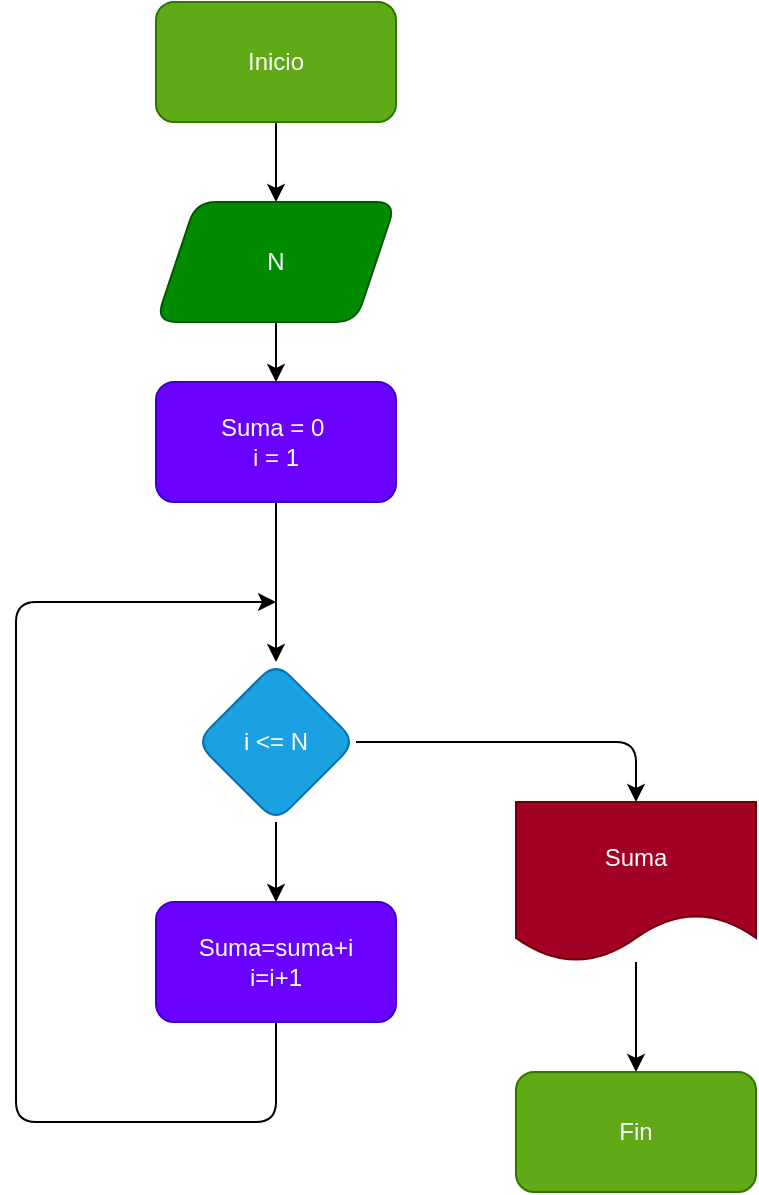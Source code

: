 <mxfile>
    <diagram id="tUuLN_DDI1aHrNtEN0QH" name="Página-1">
        <mxGraphModel dx="844" dy="587" grid="1" gridSize="10" guides="1" tooltips="1" connect="1" arrows="1" fold="1" page="1" pageScale="1" pageWidth="827" pageHeight="1169" math="0" shadow="0">
            <root>
                <mxCell id="0"/>
                <mxCell id="1" parent="0"/>
                <mxCell id="4" value="" style="edgeStyle=none;html=1;" parent="1" source="2" target="3" edge="1">
                    <mxGeometry relative="1" as="geometry"/>
                </mxCell>
                <mxCell id="2" value="Inicio" style="rounded=1;whiteSpace=wrap;html=1;fillColor=#60a917;fontColor=#ffffff;strokeColor=#2D7600;" parent="1" vertex="1">
                    <mxGeometry x="250" y="20" width="120" height="60" as="geometry"/>
                </mxCell>
                <mxCell id="18" value="" style="edgeStyle=none;html=1;" edge="1" parent="1" source="3" target="17">
                    <mxGeometry relative="1" as="geometry"/>
                </mxCell>
                <mxCell id="3" value="N" style="shape=parallelogram;perimeter=parallelogramPerimeter;whiteSpace=wrap;html=1;fixedSize=1;rounded=1;fillColor=#008a00;fontColor=#ffffff;strokeColor=#005700;" parent="1" vertex="1">
                    <mxGeometry x="250" y="120" width="120" height="60" as="geometry"/>
                </mxCell>
                <mxCell id="8" value="" style="edgeStyle=none;html=1;" parent="1" source="5" target="7" edge="1">
                    <mxGeometry relative="1" as="geometry"/>
                </mxCell>
                <mxCell id="14" style="edgeStyle=none;html=1;entryX=0.5;entryY=0;entryDx=0;entryDy=0;" parent="1" source="5" target="11" edge="1">
                    <mxGeometry relative="1" as="geometry">
                        <Array as="points">
                            <mxPoint x="490" y="390"/>
                        </Array>
                    </mxGeometry>
                </mxCell>
                <mxCell id="5" value="i &amp;lt;= N" style="rhombus;whiteSpace=wrap;html=1;rounded=1;fillColor=#1ba1e2;fontColor=#ffffff;strokeColor=#006EAF;" parent="1" vertex="1">
                    <mxGeometry x="270" y="350" width="80" height="80" as="geometry"/>
                </mxCell>
                <mxCell id="9" style="edgeStyle=none;html=1;" parent="1" source="7" edge="1">
                    <mxGeometry relative="1" as="geometry">
                        <mxPoint x="310" y="320" as="targetPoint"/>
                        <Array as="points">
                            <mxPoint x="310" y="580"/>
                            <mxPoint x="180" y="580"/>
                            <mxPoint x="180" y="320"/>
                        </Array>
                    </mxGeometry>
                </mxCell>
                <mxCell id="7" value="Suma=suma+i&lt;br&gt;i=i+1" style="whiteSpace=wrap;html=1;rounded=1;fillColor=#6a00ff;fontColor=#ffffff;strokeColor=#3700CC;" parent="1" vertex="1">
                    <mxGeometry x="250" y="470" width="120" height="60" as="geometry"/>
                </mxCell>
                <mxCell id="16" value="" style="edgeStyle=none;html=1;" parent="1" source="11" target="15" edge="1">
                    <mxGeometry relative="1" as="geometry"/>
                </mxCell>
                <mxCell id="11" value="Suma" style="shape=document;whiteSpace=wrap;html=1;boundedLbl=1;rounded=1;fillColor=#a20025;fontColor=#ffffff;strokeColor=#6F0000;" parent="1" vertex="1">
                    <mxGeometry x="430" y="420" width="120" height="80" as="geometry"/>
                </mxCell>
                <mxCell id="15" value="Fin" style="whiteSpace=wrap;html=1;rounded=1;fillColor=#60a917;fontColor=#ffffff;strokeColor=#2D7600;" parent="1" vertex="1">
                    <mxGeometry x="430" y="555" width="120" height="60" as="geometry"/>
                </mxCell>
                <mxCell id="19" style="edgeStyle=none;html=1;entryX=0.5;entryY=0;entryDx=0;entryDy=0;" edge="1" parent="1" source="17" target="5">
                    <mxGeometry relative="1" as="geometry"/>
                </mxCell>
                <mxCell id="17" value="Suma = 0&amp;nbsp;&lt;br&gt;i = 1" style="whiteSpace=wrap;html=1;fillColor=#6a00ff;strokeColor=#3700CC;fontColor=#ffffff;rounded=1;" vertex="1" parent="1">
                    <mxGeometry x="250" y="210" width="120" height="60" as="geometry"/>
                </mxCell>
            </root>
        </mxGraphModel>
    </diagram>
</mxfile>